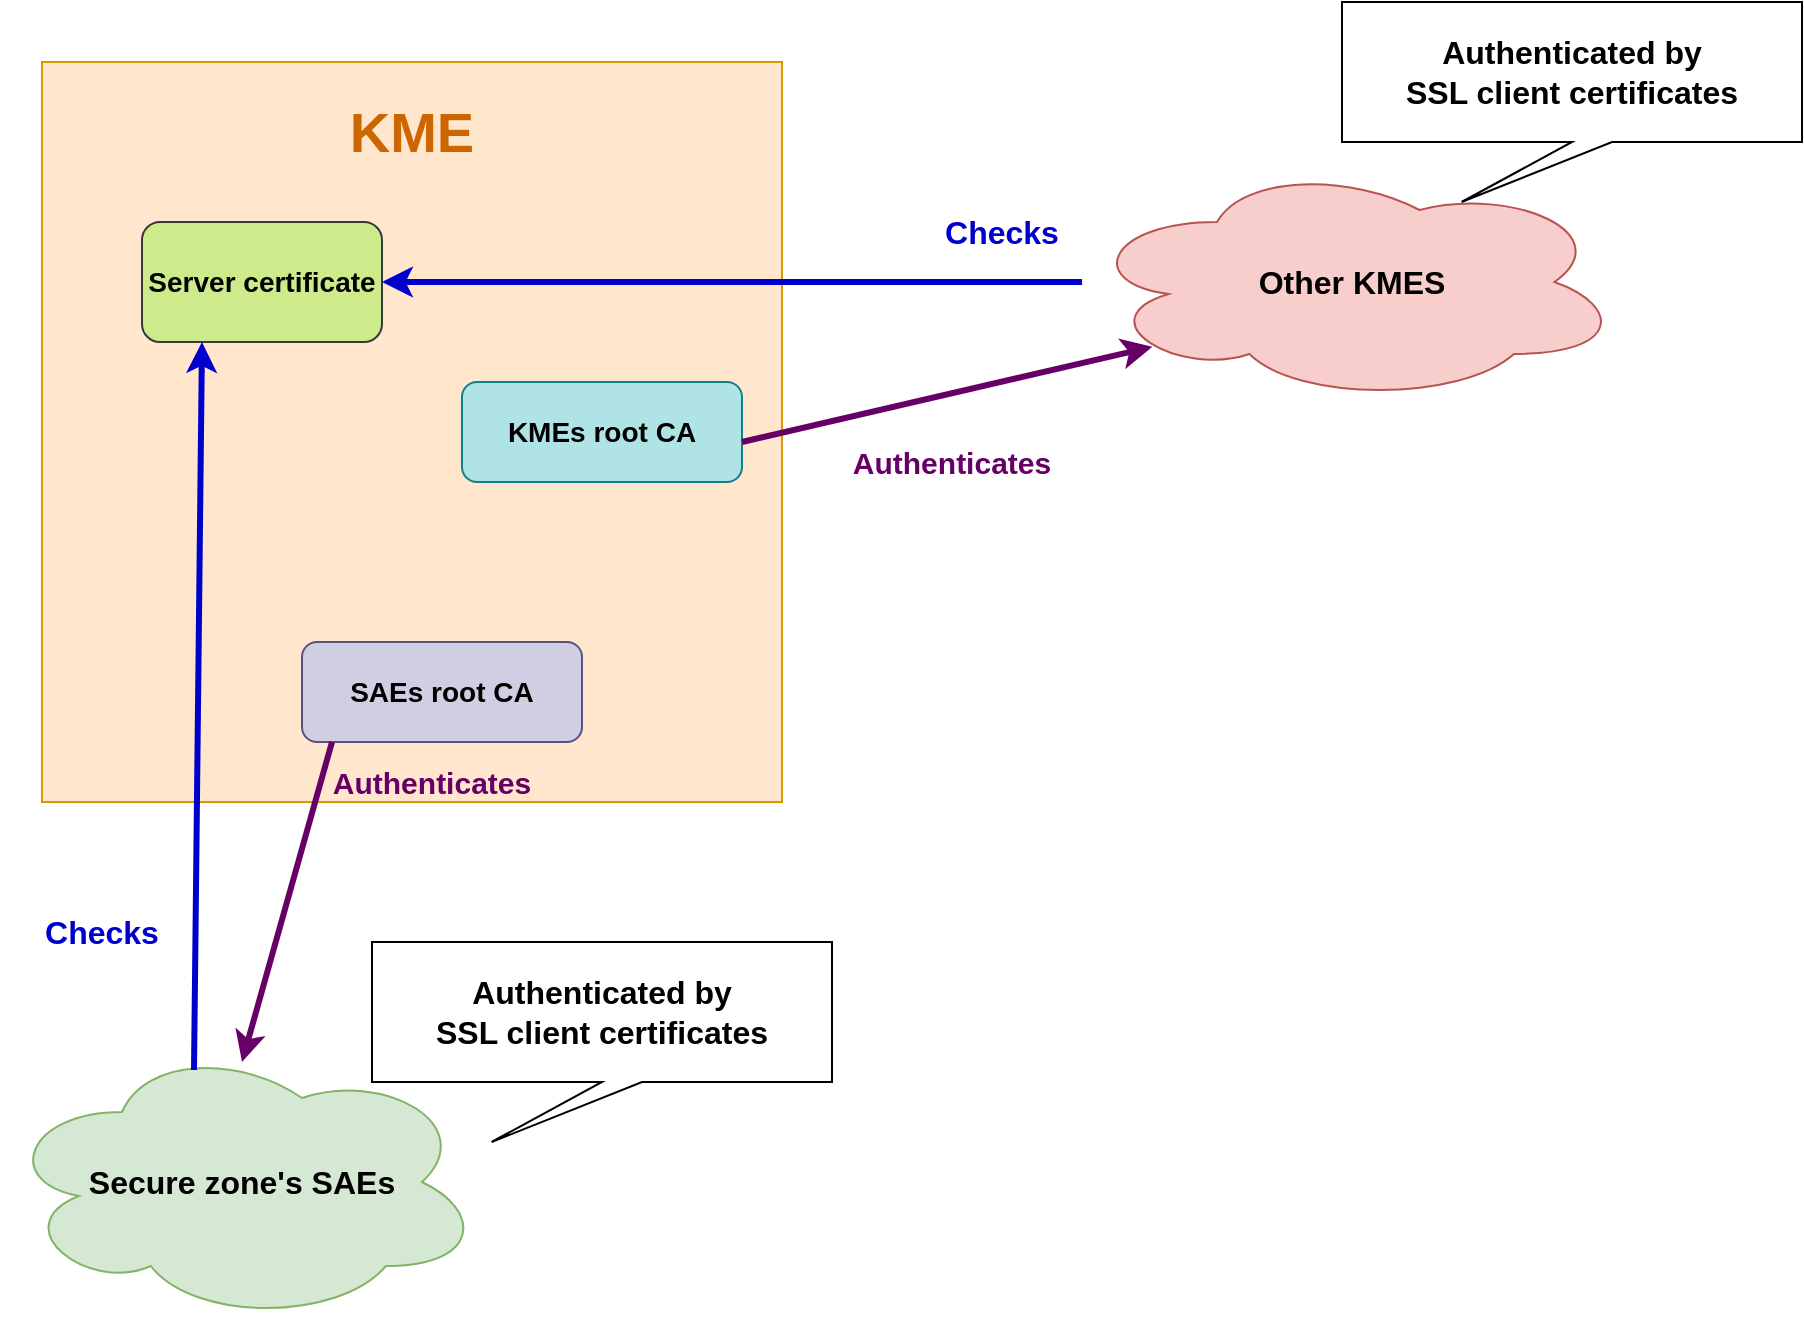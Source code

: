 <mxfile version="23.1.5" type="device">
  <diagram name="Page-1" id="eztUc_0EYkRh4IjBg9Pf">
    <mxGraphModel dx="2074" dy="1230" grid="1" gridSize="10" guides="1" tooltips="1" connect="1" arrows="1" fold="1" page="1" pageScale="1" pageWidth="827" pageHeight="1169" math="0" shadow="0">
      <root>
        <mxCell id="0" />
        <mxCell id="1" parent="0" />
        <mxCell id="bMN083J7vXd9c35bLOTA-1" value="" style="whiteSpace=wrap;html=1;aspect=fixed;fillColor=#ffe6cc;strokeColor=#d79b00;" vertex="1" parent="1">
          <mxGeometry x="200" y="330" width="370" height="370" as="geometry" />
        </mxCell>
        <mxCell id="bMN083J7vXd9c35bLOTA-2" value="&lt;b&gt;&lt;font color=&quot;#cc6600&quot; style=&quot;font-size: 28px;&quot;&gt;KME&lt;/font&gt;&lt;/b&gt;" style="text;html=1;align=center;verticalAlign=middle;whiteSpace=wrap;rounded=0;" vertex="1" parent="1">
          <mxGeometry x="355" y="350" width="60" height="30" as="geometry" />
        </mxCell>
        <mxCell id="bMN083J7vXd9c35bLOTA-3" value="&lt;font style=&quot;font-size: 14px;&quot;&gt;&lt;b&gt;Server certificate&lt;/b&gt;&lt;/font&gt;" style="rounded=1;whiteSpace=wrap;html=1;fillColor=#cdeb8b;strokeColor=#36393d;" vertex="1" parent="1">
          <mxGeometry x="250" y="410" width="120" height="60" as="geometry" />
        </mxCell>
        <mxCell id="bMN083J7vXd9c35bLOTA-6" value="&lt;b&gt;&lt;font style=&quot;font-size: 14px;&quot;&gt;SAEs root CA&lt;/font&gt;&lt;/b&gt;" style="rounded=1;whiteSpace=wrap;html=1;fillColor=#d0cee2;strokeColor=#56517e;" vertex="1" parent="1">
          <mxGeometry x="330" y="620" width="140" height="50" as="geometry" />
        </mxCell>
        <mxCell id="bMN083J7vXd9c35bLOTA-7" value="&lt;font style=&quot;font-size: 14px;&quot;&gt;&lt;b&gt;KMEs root CA&lt;/b&gt;&lt;/font&gt;" style="rounded=1;whiteSpace=wrap;html=1;fillColor=#b0e3e6;strokeColor=#0e8088;" vertex="1" parent="1">
          <mxGeometry x="410" y="490" width="140" height="50" as="geometry" />
        </mxCell>
        <mxCell id="bMN083J7vXd9c35bLOTA-9" value="&lt;font style=&quot;font-size: 16px;&quot;&gt;&lt;b&gt;Other KMES&lt;/b&gt;&lt;/font&gt;" style="ellipse;shape=cloud;whiteSpace=wrap;html=1;fillColor=#f8cecc;strokeColor=#b85450;" vertex="1" parent="1">
          <mxGeometry x="720" y="380" width="270" height="120" as="geometry" />
        </mxCell>
        <mxCell id="bMN083J7vXd9c35bLOTA-10" value="&lt;font style=&quot;font-size: 16px;&quot;&gt;&lt;b&gt;Secure zone&#39;s SAEs&lt;/b&gt;&lt;/font&gt;" style="ellipse;shape=cloud;whiteSpace=wrap;html=1;fillColor=#d5e8d4;strokeColor=#82b366;" vertex="1" parent="1">
          <mxGeometry x="180" y="820" width="240" height="140" as="geometry" />
        </mxCell>
        <mxCell id="bMN083J7vXd9c35bLOTA-12" value="&lt;b style=&quot;font-size: 16px;&quot;&gt;Authenticated by&lt;br&gt;SSL client certificates&lt;/b&gt;" style="shape=callout;whiteSpace=wrap;html=1;perimeter=calloutPerimeter;position2=0.26;" vertex="1" parent="1">
          <mxGeometry x="365" y="770" width="230" height="100" as="geometry" />
        </mxCell>
        <mxCell id="bMN083J7vXd9c35bLOTA-13" value="&lt;b style=&quot;font-size: 16px;&quot;&gt;Authenticated by&lt;br&gt;SSL client certificates&lt;/b&gt;" style="shape=callout;whiteSpace=wrap;html=1;perimeter=calloutPerimeter;position2=0.26;" vertex="1" parent="1">
          <mxGeometry x="850" y="300" width="230" height="100" as="geometry" />
        </mxCell>
        <mxCell id="bMN083J7vXd9c35bLOTA-16" value="&lt;font style=&quot;font-size: 15px;&quot; color=&quot;#660066&quot;&gt;&lt;b&gt;Authenticates&lt;/b&gt;&lt;/font&gt;" style="text;html=1;align=center;verticalAlign=middle;whiteSpace=wrap;rounded=0;" vertex="1" parent="1">
          <mxGeometry x="610" y="510" width="90" height="40" as="geometry" />
        </mxCell>
        <mxCell id="bMN083J7vXd9c35bLOTA-17" value="" style="endArrow=classic;html=1;rounded=0;entryX=0.13;entryY=0.77;entryDx=0;entryDy=0;entryPerimeter=0;strokeColor=#660066;strokeWidth=3;" edge="1" parent="1" target="bMN083J7vXd9c35bLOTA-9">
          <mxGeometry width="50" height="50" relative="1" as="geometry">
            <mxPoint x="550" y="520" as="sourcePoint" />
            <mxPoint x="600" y="470" as="targetPoint" />
          </mxGeometry>
        </mxCell>
        <mxCell id="bMN083J7vXd9c35bLOTA-18" value="&lt;font style=&quot;font-size: 15px;&quot; color=&quot;#660066&quot;&gt;&lt;b&gt;Authenticates&lt;/b&gt;&lt;/font&gt;" style="text;html=1;align=center;verticalAlign=middle;whiteSpace=wrap;rounded=0;" vertex="1" parent="1">
          <mxGeometry x="350" y="670" width="90" height="40" as="geometry" />
        </mxCell>
        <mxCell id="bMN083J7vXd9c35bLOTA-19" value="" style="endArrow=classic;html=1;rounded=0;entryX=0.5;entryY=0.071;entryDx=0;entryDy=0;entryPerimeter=0;strokeColor=#660066;strokeWidth=3;" edge="1" parent="1" target="bMN083J7vXd9c35bLOTA-10">
          <mxGeometry width="50" height="50" relative="1" as="geometry">
            <mxPoint x="345" y="670" as="sourcePoint" />
            <mxPoint x="550" y="622" as="targetPoint" />
          </mxGeometry>
        </mxCell>
        <mxCell id="bMN083J7vXd9c35bLOTA-20" value="" style="endArrow=classic;html=1;rounded=0;entryX=0.25;entryY=1;entryDx=0;entryDy=0;exitX=0.4;exitY=0.1;exitDx=0;exitDy=0;exitPerimeter=0;strokeWidth=3;strokeColor=#0000CC;" edge="1" parent="1" source="bMN083J7vXd9c35bLOTA-10" target="bMN083J7vXd9c35bLOTA-3">
          <mxGeometry width="50" height="50" relative="1" as="geometry">
            <mxPoint x="260" y="830" as="sourcePoint" />
            <mxPoint x="310" y="780" as="targetPoint" />
          </mxGeometry>
        </mxCell>
        <mxCell id="bMN083J7vXd9c35bLOTA-21" value="" style="endArrow=classic;html=1;rounded=0;strokeWidth=3;strokeColor=#0000CC;" edge="1" parent="1" source="bMN083J7vXd9c35bLOTA-9">
          <mxGeometry width="50" height="50" relative="1" as="geometry">
            <mxPoint x="370" y="804" as="sourcePoint" />
            <mxPoint x="370" y="440" as="targetPoint" />
          </mxGeometry>
        </mxCell>
        <mxCell id="bMN083J7vXd9c35bLOTA-22" value="&lt;font color=&quot;#0000cc&quot; style=&quot;font-size: 16px;&quot;&gt;&lt;b&gt;Checks&lt;/b&gt;&lt;/font&gt;" style="text;html=1;align=center;verticalAlign=middle;whiteSpace=wrap;rounded=0;" vertex="1" parent="1">
          <mxGeometry x="200" y="750" width="60" height="30" as="geometry" />
        </mxCell>
        <mxCell id="bMN083J7vXd9c35bLOTA-23" value="&lt;font color=&quot;#0000cc&quot; style=&quot;font-size: 16px;&quot;&gt;&lt;b&gt;Checks&lt;/b&gt;&lt;/font&gt;" style="text;html=1;align=center;verticalAlign=middle;whiteSpace=wrap;rounded=0;" vertex="1" parent="1">
          <mxGeometry x="650" y="400" width="60" height="30" as="geometry" />
        </mxCell>
      </root>
    </mxGraphModel>
  </diagram>
</mxfile>

